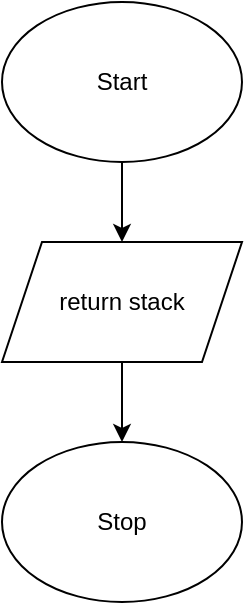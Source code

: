 <mxfile>
    <diagram id="rVKu4p9LfDNJzGZrmok7" name="Page-1">
        <mxGraphModel dx="690" dy="506" grid="1" gridSize="10" guides="1" tooltips="1" connect="1" arrows="1" fold="1" page="1" pageScale="1" pageWidth="827" pageHeight="1169" math="0" shadow="0">
            <root>
                <mxCell id="0"/>
                <mxCell id="1" parent="0"/>
                <mxCell id="5" style="edgeStyle=none;html=1;exitX=0.5;exitY=1;exitDx=0;exitDy=0;entryX=0.5;entryY=0;entryDx=0;entryDy=0;" edge="1" parent="1" source="2" target="3">
                    <mxGeometry relative="1" as="geometry"/>
                </mxCell>
                <mxCell id="2" value="Start" style="ellipse;whiteSpace=wrap;html=1;" vertex="1" parent="1">
                    <mxGeometry x="200" y="40" width="120" height="80" as="geometry"/>
                </mxCell>
                <mxCell id="6" style="edgeStyle=none;html=1;exitX=0.5;exitY=1;exitDx=0;exitDy=0;" edge="1" parent="1" source="3" target="4">
                    <mxGeometry relative="1" as="geometry"/>
                </mxCell>
                <mxCell id="3" value="return stack" style="shape=parallelogram;perimeter=parallelogramPerimeter;whiteSpace=wrap;html=1;fixedSize=1;" vertex="1" parent="1">
                    <mxGeometry x="200" y="160" width="120" height="60" as="geometry"/>
                </mxCell>
                <mxCell id="4" value="Stop" style="ellipse;whiteSpace=wrap;html=1;" vertex="1" parent="1">
                    <mxGeometry x="200" y="260" width="120" height="80" as="geometry"/>
                </mxCell>
            </root>
        </mxGraphModel>
    </diagram>
</mxfile>